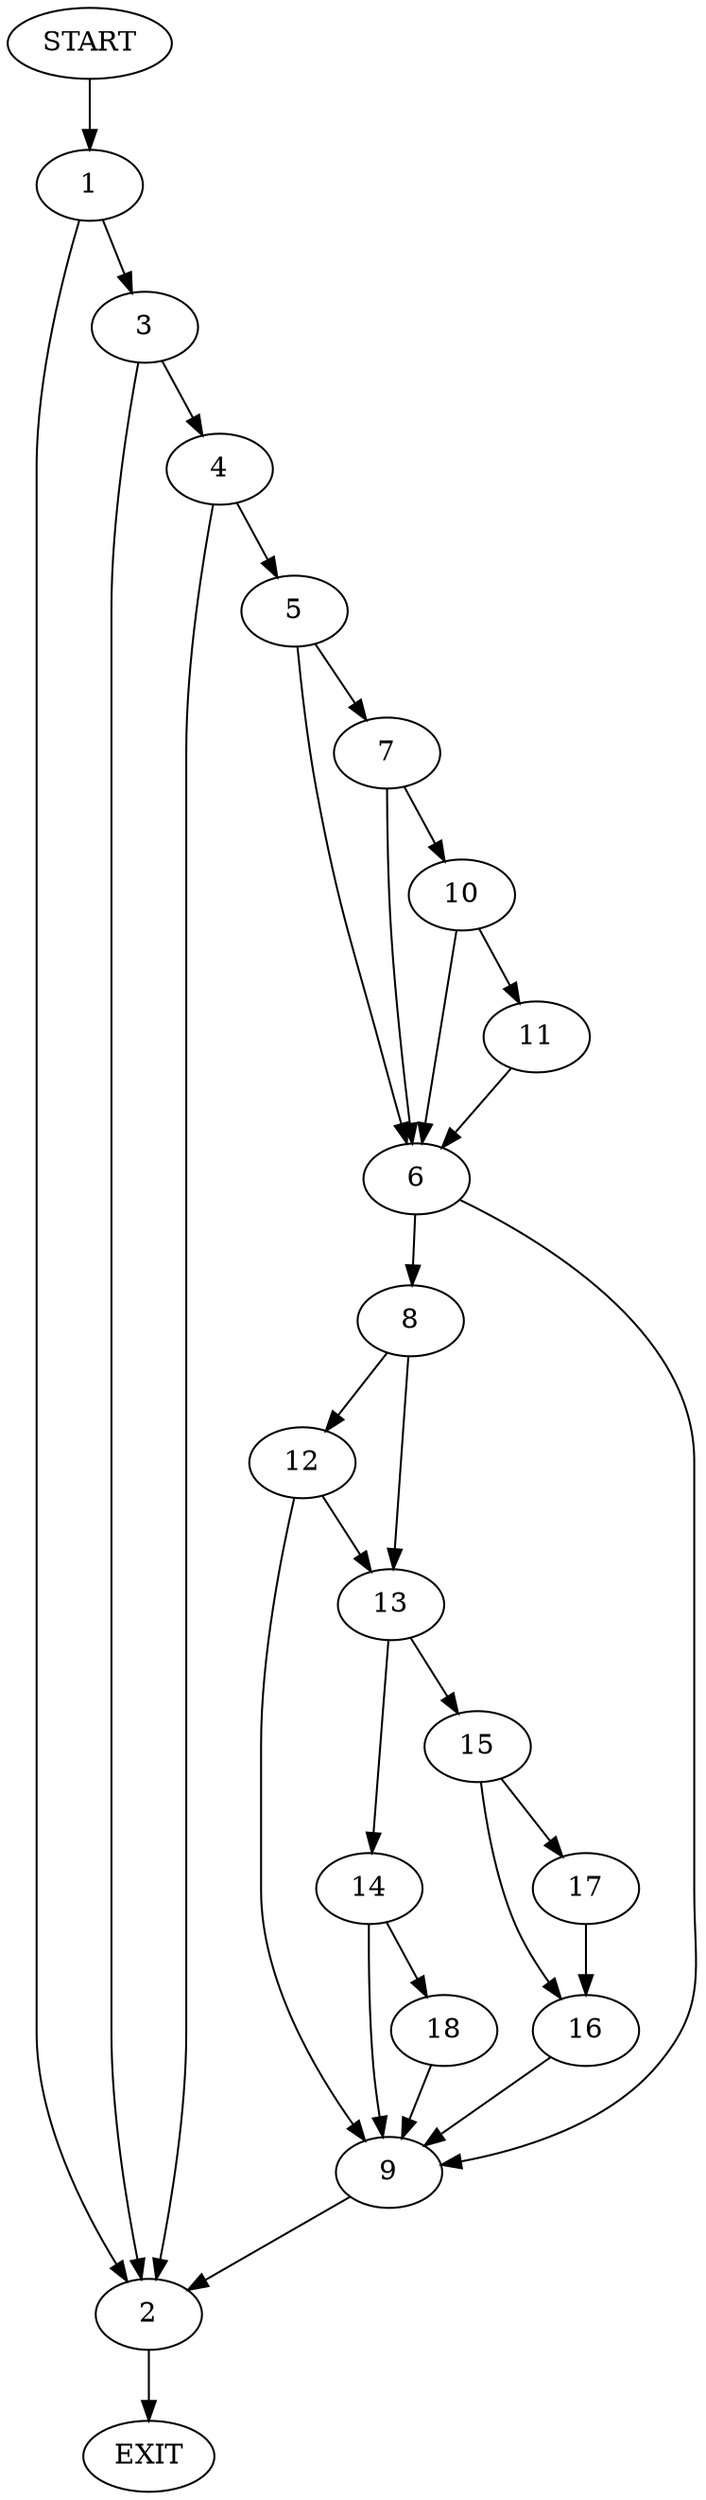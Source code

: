 digraph {
0 [label="START"]
19 [label="EXIT"]
0 -> 1
1 -> 2
1 -> 3
3 -> 2
3 -> 4
2 -> 19
4 -> 2
4 -> 5
5 -> 6
5 -> 7
6 -> 8
6 -> 9
7 -> 6
7 -> 10
10 -> 6
10 -> 11
11 -> 6
8 -> 12
8 -> 13
9 -> 2
12 -> 9
12 -> 13
13 -> 14
13 -> 15
15 -> 16
15 -> 17
14 -> 18
14 -> 9
17 -> 16
16 -> 9
18 -> 9
}
